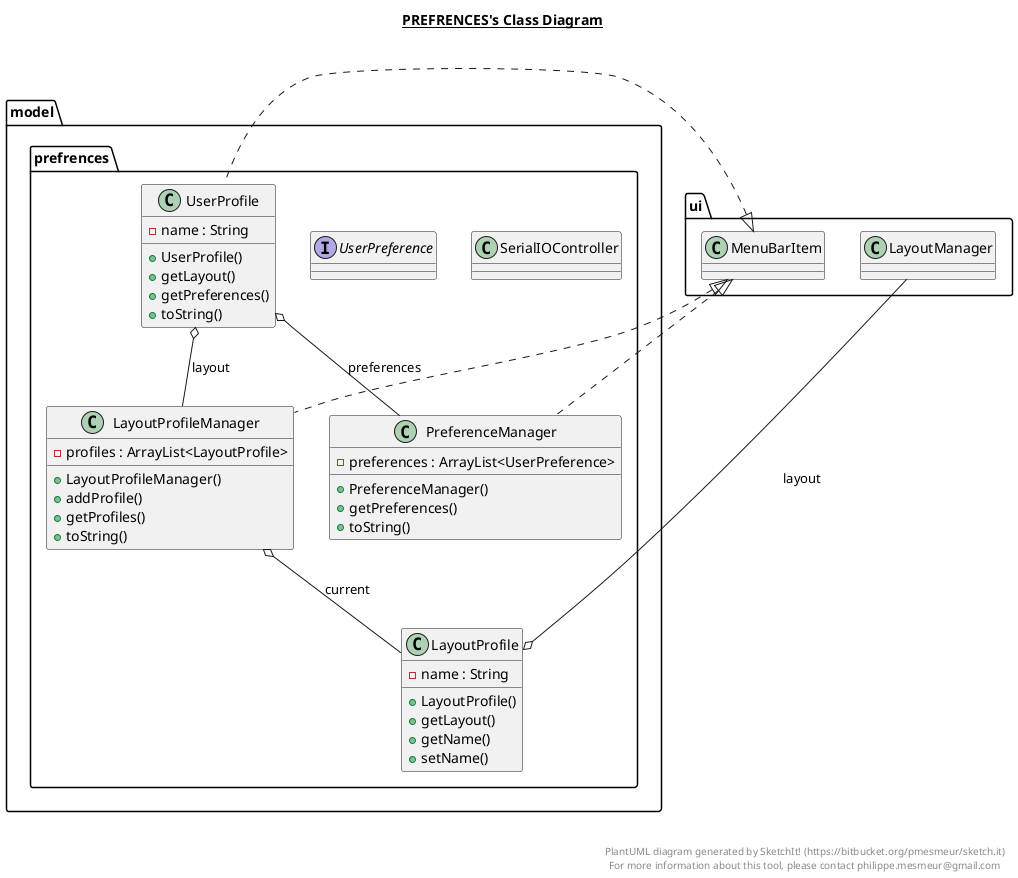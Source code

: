 @startuml

title __PREFRENCES's Class Diagram__\n

  namespace model.prefrences {
    class model.prefrences.LayoutProfile {
        - name : String
        + LayoutProfile()
        + getLayout()
        + getName()
        + setName()
    }
  }
  

  namespace model.prefrences {
    class model.prefrences.LayoutProfileManager {
        - profiles : ArrayList<LayoutProfile>
        + LayoutProfileManager()
        + addProfile()
        + getProfiles()
        + toString()
    }
  }
  

  namespace model.prefrences {
    class model.prefrences.PreferenceManager {
        - preferences : ArrayList<UserPreference>
        + PreferenceManager()
        + getPreferences()
        + toString()
    }
  }
  

  namespace model.prefrences {
    class model.prefrences.SerialIOController {
    }
  }
  

  namespace model.prefrences {
    interface model.prefrences.UserPreference {
    }
  }
  

  namespace model.prefrences {
    class model.prefrences.UserProfile {
        - name : String
        + UserProfile()
        + getLayout()
        + getPreferences()
        + toString()
    }
  }
  

  model.prefrences.LayoutProfile o-- ui.LayoutManager : layout
  model.prefrences.LayoutProfileManager .up.|> ui.MenuBarItem
  model.prefrences.LayoutProfileManager o-- model.prefrences.LayoutProfile : current
  model.prefrences.PreferenceManager .up.|> ui.MenuBarItem
  model.prefrences.UserProfile .up.|> ui.MenuBarItem
  model.prefrences.UserProfile o-- model.prefrences.LayoutProfileManager : layout
  model.prefrences.UserProfile o-- model.prefrences.PreferenceManager : preferences


right footer


PlantUML diagram generated by SketchIt! (https://bitbucket.org/pmesmeur/sketch.it)
For more information about this tool, please contact philippe.mesmeur@gmail.com
endfooter

@enduml
